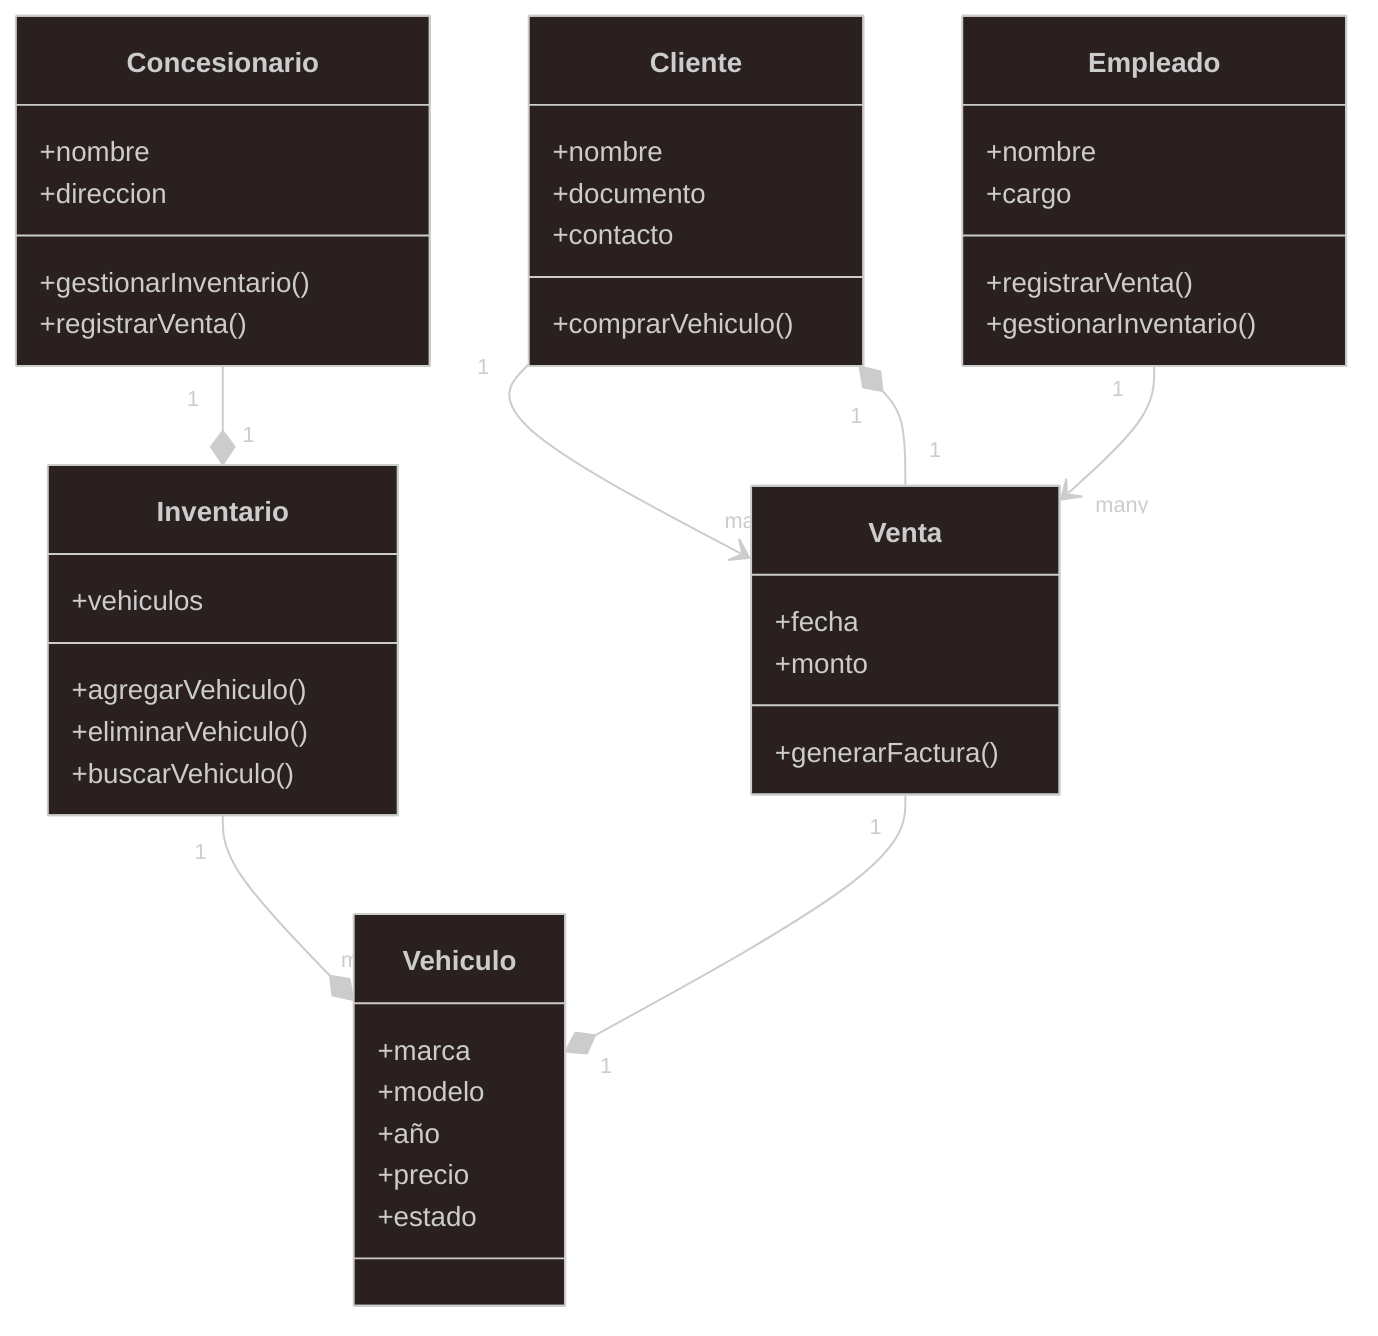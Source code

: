 ---
config:
  theme: neo-dark
---
classDiagram
    class Concesionario{
      +nombre
      +direccion
      +gestionarInventario()
      +registrarVenta()
    }
    class Inventario{
      +vehiculos
      +agregarVehiculo()
      +eliminarVehiculo()
      +buscarVehiculo()
    }
    class Vehiculo{
      +marca
      +modelo
      +año
      +precio
      +estado
    }
    class Cliente{
      +nombre
      +documento
      +contacto
      +comprarVehiculo()
    }
    class Venta{
      +fecha
      +monto
      +generarFactura()
    }
    class Empleado{
      +nombre
      +cargo
      +registrarVenta()
      +gestionarInventario()
    }
    Concesionario "1" --* "1" Inventario
    Inventario "1" --* "many" Vehiculo
    Cliente "1" --> "many" Venta
    Venta "1" --* "1" Vehiculo
    Venta "1" --* "1" Cliente
    Empleado "1" --> "many" Venta